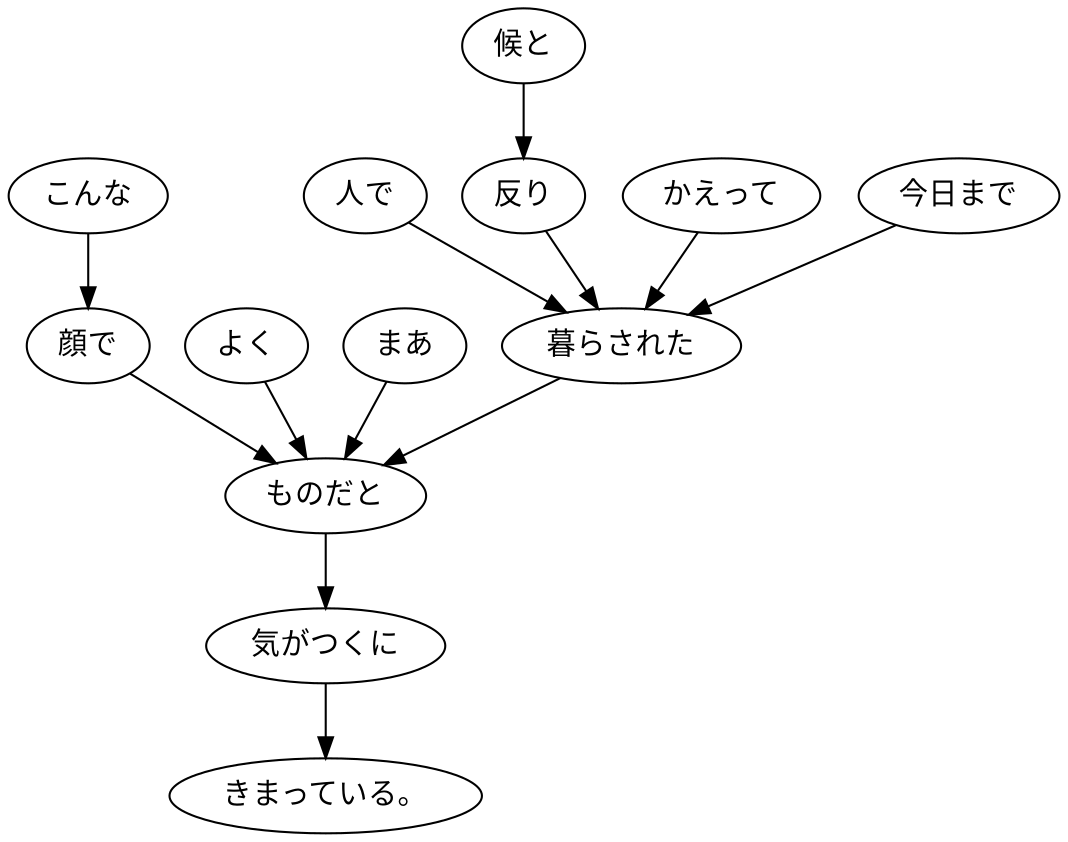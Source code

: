 digraph graph5716 {
	node0 [label="こんな"];
	node1 [label="顔で"];
	node2 [label="よく"];
	node3 [label="まあ"];
	node4 [label="人で"];
	node5 [label="候と"];
	node6 [label="反り"];
	node7 [label="かえって"];
	node8 [label="今日まで"];
	node9 [label="暮らされた"];
	node10 [label="ものだと"];
	node11 [label="気がつくに"];
	node12 [label="きまっている。"];
	node0 -> node1;
	node1 -> node10;
	node2 -> node10;
	node3 -> node10;
	node4 -> node9;
	node5 -> node6;
	node6 -> node9;
	node7 -> node9;
	node8 -> node9;
	node9 -> node10;
	node10 -> node11;
	node11 -> node12;
}
